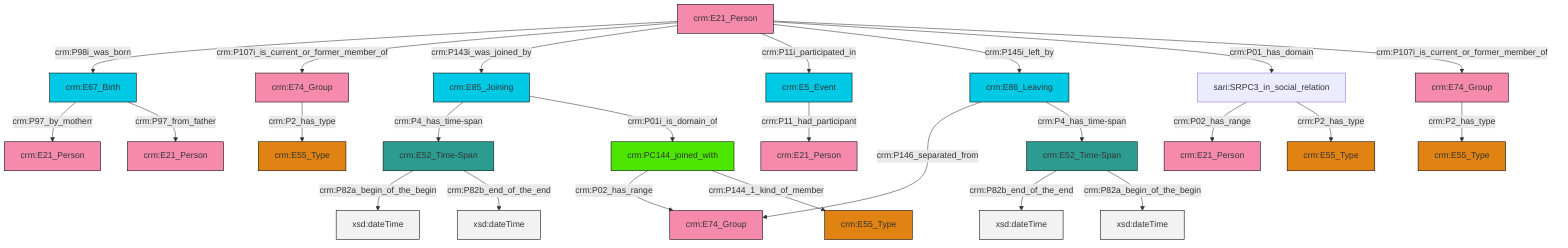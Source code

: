 graph TD
classDef Literal fill:#f2f2f2,stroke:#000000;
classDef CRM_Entity fill:#FFFFFF,stroke:#000000;
classDef Temporal_Entity fill:#00C9E6, stroke:#000000;
classDef Type fill:#E18312, stroke:#000000;
classDef Time-Span fill:#2C9C91, stroke:#000000;
classDef Appellation fill:#FFEB7F, stroke:#000000;
classDef Place fill:#008836, stroke:#000000;
classDef Persistent_Item fill:#B266B2, stroke:#000000;
classDef Conceptual_Object fill:#FFD700, stroke:#000000;
classDef Physical_Thing fill:#D2B48C, stroke:#000000;
classDef Actor fill:#f58aad, stroke:#000000;
classDef PC_Classes fill:#4ce600, stroke:#000000;
classDef Multi fill:#cccccc,stroke:#000000;

0["crm:E86_Leaving"]:::Temporal_Entity -->|crm:P146_separated_from| 1["crm:E74_Group"]:::Actor
2["crm:PC144_joined_with"]:::PC_Classes -->|crm:P02_has_range| 1["crm:E74_Group"]:::Actor
5["crm:E21_Person"]:::Actor -->|crm:P98i_was_born| 6["crm:E67_Birth"]:::Temporal_Entity
5["crm:E21_Person"]:::Actor -->|crm:P107i_is_current_or_former_member_of| 9["crm:E74_Group"]:::Actor
7["sari:SRPC3_in_social_relation"]:::Default -->|crm:P02_has_range| 10["crm:E21_Person"]:::Actor
2["crm:PC144_joined_with"]:::PC_Classes -->|crm:P144_1_kind_of_member| 3["crm:E55_Type"]:::Type
14["crm:E52_Time-Span"]:::Time-Span -->|crm:P82b_end_of_the_end| 20[xsd:dateTime]:::Literal
5["crm:E21_Person"]:::Actor -->|crm:P143i_was_joined_by| 21["crm:E85_Joining"]:::Temporal_Entity
5["crm:E21_Person"]:::Actor -->|crm:P11i_participated_in| 22["crm:E5_Event"]:::Temporal_Entity
21["crm:E85_Joining"]:::Temporal_Entity -->|crm:P4_has_time-span| 11["crm:E52_Time-Span"]:::Time-Span
11["crm:E52_Time-Span"]:::Time-Span -->|crm:P82a_begin_of_the_begin| 25[xsd:dateTime]:::Literal
23["crm:E74_Group"]:::Actor -->|crm:P2_has_type| 28["crm:E55_Type"]:::Type
5["crm:E21_Person"]:::Actor -->|crm:P145i_left_by| 0["crm:E86_Leaving"]:::Temporal_Entity
5["crm:E21_Person"]:::Actor -->|crm:P01_has_domain| 7["sari:SRPC3_in_social_relation"]:::Default
6["crm:E67_Birth"]:::Temporal_Entity -->|crm:P97_by_motherr| 33["crm:E21_Person"]:::Actor
6["crm:E67_Birth"]:::Temporal_Entity -->|crm:P97_from_father| 18["crm:E21_Person"]:::Actor
14["crm:E52_Time-Span"]:::Time-Span -->|crm:P82a_begin_of_the_begin| 38[xsd:dateTime]:::Literal
5["crm:E21_Person"]:::Actor -->|crm:P107i_is_current_or_former_member_of| 23["crm:E74_Group"]:::Actor
9["crm:E74_Group"]:::Actor -->|crm:P2_has_type| 26["crm:E55_Type"]:::Type
11["crm:E52_Time-Span"]:::Time-Span -->|crm:P82b_end_of_the_end| 42[xsd:dateTime]:::Literal
7["sari:SRPC3_in_social_relation"]:::Default -->|crm:P2_has_type| 43["crm:E55_Type"]:::Type
0["crm:E86_Leaving"]:::Temporal_Entity -->|crm:P4_has_time-span| 14["crm:E52_Time-Span"]:::Time-Span
21["crm:E85_Joining"]:::Temporal_Entity -->|crm:P01i_is_domain_of| 2["crm:PC144_joined_with"]:::PC_Classes
22["crm:E5_Event"]:::Temporal_Entity -->|crm:P11_had_participant| 30["crm:E21_Person"]:::Actor